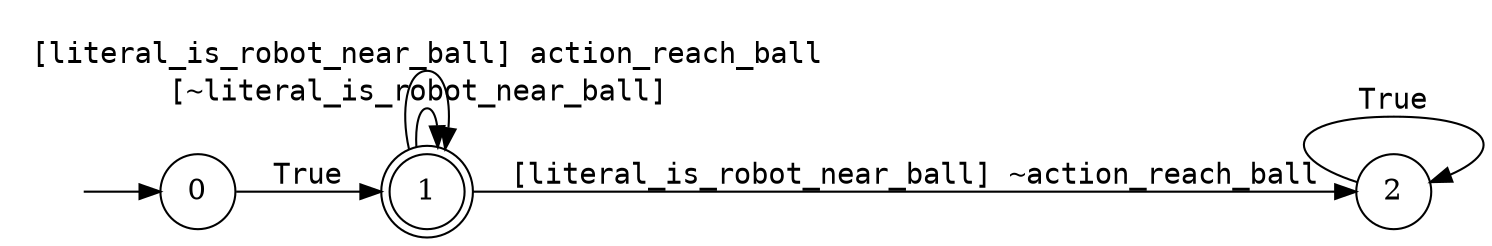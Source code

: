             digraph MONA_DFA {
             rankdir = LR;
             center = true;
             size = "60,80";
             edge [fontname = Courier];
             node [height = .5, width = .5];
             node [shape = doublecircle]; 1;
             node [shape = circle]; 1;
             init [shape = plaintext, label = ""];
init -> 0;
0 -> 1 [label="True"];
1 -> 1 [label="[~literal_is_robot_near_ball] "];
1 -> 2 [label="[literal_is_robot_near_ball] ~action_reach_ball"];
1 -> 1 [label="[literal_is_robot_near_ball] action_reach_ball"];
2 -> 2 [label="True"];
}
